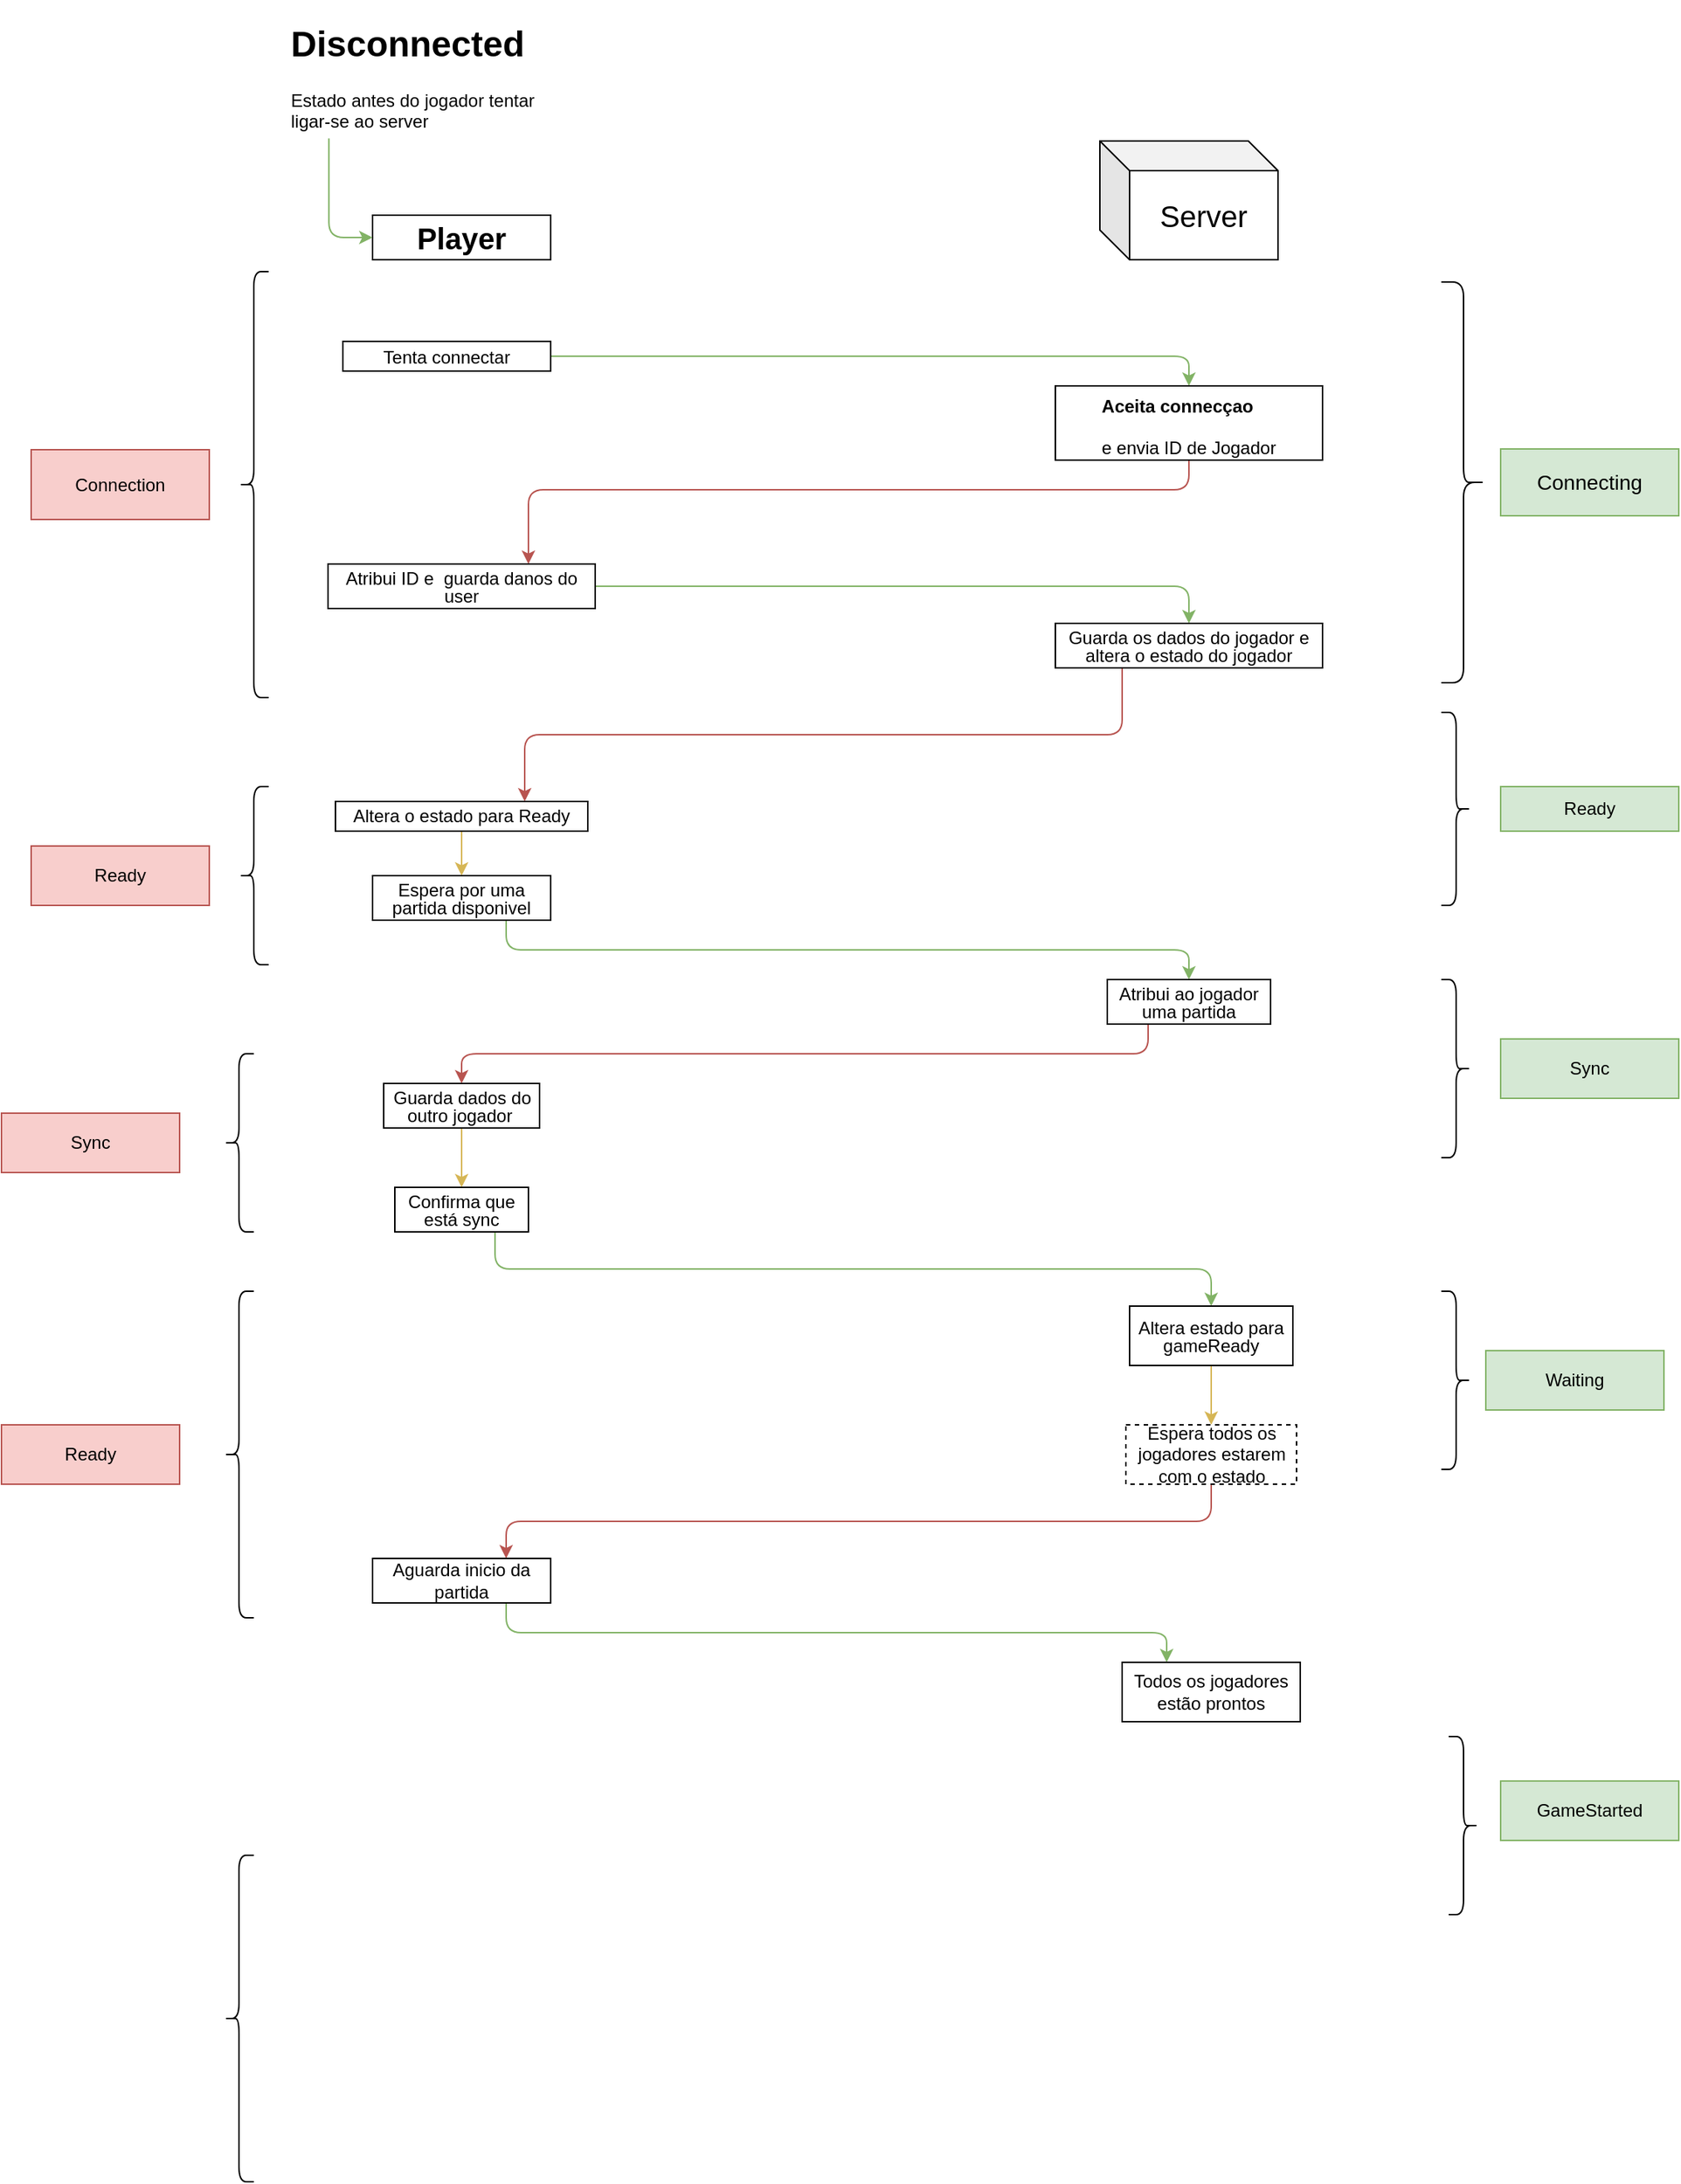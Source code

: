 <mxfile version="12.3.3" type="device" pages="1"><diagram id="H4umRGml-9KS5dUQVpGU" name="mainDiagram"><mxGraphModel dx="2235" dy="842" grid="1" gridSize="10" guides="1" tooltips="1" connect="1" arrows="1" fold="1" page="1" pageScale="1" pageWidth="827" pageHeight="1169" background="none" math="0" shadow="0"><root><mxCell id="0"/><mxCell id="1" parent="0"/><mxCell id="4ZbarRC7wFCmAYLkcdCs-1" value="&lt;h1&gt;&lt;b&gt;&lt;font style=&quot;font-size: 20px&quot;&gt;Player&lt;/font&gt;&lt;/b&gt;&lt;/h1&gt;" style="rounded=0;whiteSpace=wrap;html=1;" parent="1" vertex="1"><mxGeometry x="80" y="175" width="120" height="30" as="geometry"/></mxCell><mxCell id="4ZbarRC7wFCmAYLkcdCs-3" style="edgeStyle=orthogonalEdgeStyle;rounded=1;orthogonalLoop=1;jettySize=auto;html=1;strokeWidth=1;fillColor=#d5e8d4;strokeColor=#82b366;entryX=0;entryY=0.5;entryDx=0;entryDy=0;exitX=0.161;exitY=1.041;exitDx=0;exitDy=0;exitPerimeter=0;" parent="1" source="4ZbarRC7wFCmAYLkcdCs-8" target="4ZbarRC7wFCmAYLkcdCs-1" edge="1"><mxGeometry relative="1" as="geometry"><mxPoint x="50" y="120" as="sourcePoint"/><mxPoint x="430" y="110" as="targetPoint"/></mxGeometry></mxCell><mxCell id="4ZbarRC7wFCmAYLkcdCs-6" value="&lt;p&gt;&lt;font style=&quot;font-size: 20px&quot;&gt;Server&lt;/font&gt;&lt;/p&gt;" style="shape=cube;whiteSpace=wrap;html=1;boundedLbl=1;backgroundOutline=1;darkOpacity=0.05;darkOpacity2=0.1;" parent="1" vertex="1"><mxGeometry x="570" y="125" width="120" height="80" as="geometry"/></mxCell><mxCell id="4ZbarRC7wFCmAYLkcdCs-8" value="&lt;h1&gt;Disconnected&lt;/h1&gt;&lt;p&gt;Estado antes do jogador tentar ligar-se ao server&lt;/p&gt;" style="text;html=1;strokeColor=none;fillColor=none;spacing=5;spacingTop=-20;whiteSpace=wrap;overflow=hidden;rounded=0;" parent="1" vertex="1"><mxGeometry x="20" y="40" width="190" height="80" as="geometry"/></mxCell><mxCell id="4ZbarRC7wFCmAYLkcdCs-11" style="edgeStyle=orthogonalEdgeStyle;rounded=1;orthogonalLoop=1;jettySize=auto;html=1;strokeWidth=1;entryX=0.5;entryY=0;entryDx=0;entryDy=0;fillColor=#d5e8d4;strokeColor=#82b366;" parent="1" source="4ZbarRC7wFCmAYLkcdCs-10" target="4ZbarRC7wFCmAYLkcdCs-12" edge="1"><mxGeometry relative="1" as="geometry"><mxPoint x="640" y="270" as="targetPoint"/></mxGeometry></mxCell><mxCell id="4ZbarRC7wFCmAYLkcdCs-10" value="&lt;h3&gt;&lt;font style=&quot;font-weight: normal ; font-size: 12px&quot;&gt;Tenta connectar&lt;/font&gt;&lt;/h3&gt;" style="text;html=1;strokeColor=#000000;fillColor=none;align=center;verticalAlign=middle;whiteSpace=wrap;rounded=0;fontFamily=Helvetica;fontColor=#000000;" parent="1" vertex="1"><mxGeometry x="60" y="260" width="140" height="20" as="geometry"/></mxCell><mxCell id="4ZbarRC7wFCmAYLkcdCs-15" style="edgeStyle=orthogonalEdgeStyle;rounded=1;orthogonalLoop=1;jettySize=auto;html=1;entryX=0.75;entryY=0;entryDx=0;entryDy=0;strokeWidth=1;fillColor=#f8cecc;strokeColor=#b85450;" parent="1" source="4ZbarRC7wFCmAYLkcdCs-12" target="4ZbarRC7wFCmAYLkcdCs-14" edge="1"><mxGeometry relative="1" as="geometry"><Array as="points"><mxPoint x="630" y="360"/><mxPoint x="185" y="360"/></Array></mxGeometry></mxCell><mxCell id="4ZbarRC7wFCmAYLkcdCs-12" value="&lt;p style=&quot;line-height: 60%&quot;&gt;&lt;/p&gt;&lt;h4 style=&quot;text-align: justify&quot;&gt;Aceita connecçao&lt;/h4&gt;&lt;div style=&quot;text-align: justify ; line-height: 90%&quot;&gt;e envia ID de Jogador&lt;/div&gt;&lt;p&gt;&lt;/p&gt;" style="text;html=1;strokeColor=#000000;fillColor=none;align=center;verticalAlign=middle;whiteSpace=wrap;rounded=0;" parent="1" vertex="1"><mxGeometry x="540" y="290" width="180" height="50" as="geometry"/></mxCell><mxCell id="4ZbarRC7wFCmAYLkcdCs-25" style="edgeStyle=orthogonalEdgeStyle;rounded=1;orthogonalLoop=1;jettySize=auto;html=1;entryX=0.5;entryY=0;entryDx=0;entryDy=0;strokeWidth=1;fontFamily=Helvetica;fontColor=#000000;fillColor=#d5e8d4;strokeColor=#82b366;" parent="1" source="4ZbarRC7wFCmAYLkcdCs-14" target="4ZbarRC7wFCmAYLkcdCs-24" edge="1"><mxGeometry relative="1" as="geometry"/></mxCell><mxCell id="4ZbarRC7wFCmAYLkcdCs-14" value="&lt;p style=&quot;line-height: 100%&quot;&gt;Atribui ID e&amp;nbsp; guarda danos do user&lt;/p&gt;" style="text;html=1;strokeColor=#000000;fillColor=none;align=center;verticalAlign=middle;whiteSpace=wrap;rounded=0;" parent="1" vertex="1"><mxGeometry x="50" y="410" width="180" height="30" as="geometry"/></mxCell><mxCell id="4ZbarRC7wFCmAYLkcdCs-31" style="edgeStyle=orthogonalEdgeStyle;rounded=1;orthogonalLoop=1;jettySize=auto;html=1;entryX=0.75;entryY=0;entryDx=0;entryDy=0;strokeWidth=1;fontFamily=Helvetica;fontColor=#000000;exitX=0.25;exitY=1;exitDx=0;exitDy=0;fillColor=#f8cecc;strokeColor=#b85450;" parent="1" source="4ZbarRC7wFCmAYLkcdCs-24" target="4ZbarRC7wFCmAYLkcdCs-30" edge="1"><mxGeometry relative="1" as="geometry"/></mxCell><mxCell id="4ZbarRC7wFCmAYLkcdCs-24" value="&lt;p style=&quot;line-height: 100%&quot;&gt;Guarda os dados do jogador e altera o estado do jogador&lt;/p&gt;" style="text;html=1;strokeColor=#000000;fillColor=none;align=center;verticalAlign=middle;whiteSpace=wrap;rounded=0;fontFamily=Helvetica;fontColor=#000000;" parent="1" vertex="1"><mxGeometry x="540" y="450" width="180" height="30" as="geometry"/></mxCell><mxCell id="4ZbarRC7wFCmAYLkcdCs-26" value="" style="shape=curlyBracket;whiteSpace=wrap;html=1;rounded=1;strokeColor=#000000;fontFamily=Helvetica;fontColor=#000000;direction=west;" parent="1" vertex="1"><mxGeometry x="800" y="220" width="30" height="270" as="geometry"/></mxCell><mxCell id="4ZbarRC7wFCmAYLkcdCs-27" value="&lt;h3&gt;&lt;span style=&quot;font-weight: normal&quot;&gt;Connecting&lt;/span&gt;&lt;/h3&gt;" style="rounded=0;whiteSpace=wrap;html=1;strokeColor=#82b366;fontFamily=Helvetica;fillColor=#d5e8d4;" parent="1" vertex="1"><mxGeometry x="840" y="332.5" width="120" height="45" as="geometry"/></mxCell><mxCell id="4ZbarRC7wFCmAYLkcdCs-28" value="" style="shape=curlyBracket;whiteSpace=wrap;html=1;rounded=1;strokeColor=#000000;fontFamily=Helvetica;fontColor=#000000;direction=west;" parent="1" vertex="1"><mxGeometry x="800" y="510" width="20" height="130" as="geometry"/></mxCell><mxCell id="4ZbarRC7wFCmAYLkcdCs-29" value="&lt;p&gt;Ready&lt;/p&gt;" style="rounded=0;whiteSpace=wrap;html=1;strokeColor=#82b366;fontFamily=Helvetica;fillColor=#d5e8d4;" parent="1" vertex="1"><mxGeometry x="840" y="560" width="120" height="30" as="geometry"/></mxCell><mxCell id="4ZbarRC7wFCmAYLkcdCs-37" style="edgeStyle=orthogonalEdgeStyle;rounded=1;orthogonalLoop=1;jettySize=auto;html=1;strokeWidth=1;fontFamily=Helvetica;fontColor=#000000;fillColor=#fff2cc;strokeColor=#d6b656;" parent="1" source="4ZbarRC7wFCmAYLkcdCs-30" target="4ZbarRC7wFCmAYLkcdCs-36" edge="1"><mxGeometry relative="1" as="geometry"/></mxCell><mxCell id="4ZbarRC7wFCmAYLkcdCs-30" value="Altera o estado para Ready" style="text;html=1;strokeColor=#000000;fillColor=none;align=center;verticalAlign=middle;whiteSpace=wrap;rounded=0;fontFamily=Helvetica;fontColor=#000000;" parent="1" vertex="1"><mxGeometry x="55" y="570" width="170" height="20" as="geometry"/></mxCell><mxCell id="4ZbarRC7wFCmAYLkcdCs-32" value="" style="shape=curlyBracket;whiteSpace=wrap;html=1;rounded=1;strokeColor=#000000;fontFamily=Helvetica;fontColor=#000000;" parent="1" vertex="1"><mxGeometry x="-10" y="560" width="20" height="120" as="geometry"/></mxCell><mxCell id="4ZbarRC7wFCmAYLkcdCs-33" value="Ready" style="rounded=0;whiteSpace=wrap;html=1;strokeColor=#b85450;fontFamily=Helvetica;fillColor=#f8cecc;" parent="1" vertex="1"><mxGeometry x="-150" y="600" width="120" height="40" as="geometry"/></mxCell><mxCell id="4ZbarRC7wFCmAYLkcdCs-34" value="" style="shape=curlyBracket;whiteSpace=wrap;html=1;rounded=1;strokeColor=#000000;fontFamily=Helvetica;fontColor=#000000;" parent="1" vertex="1"><mxGeometry x="-10" y="213" width="20" height="287" as="geometry"/></mxCell><mxCell id="4ZbarRC7wFCmAYLkcdCs-35" value="Connection" style="rounded=0;whiteSpace=wrap;html=1;strokeColor=#b85450;fontFamily=Helvetica;fillColor=#f8cecc;" parent="1" vertex="1"><mxGeometry x="-150" y="333" width="120" height="47" as="geometry"/></mxCell><mxCell id="4ZbarRC7wFCmAYLkcdCs-39" style="edgeStyle=orthogonalEdgeStyle;rounded=1;orthogonalLoop=1;jettySize=auto;html=1;strokeWidth=1;fontFamily=Helvetica;fontColor=#000000;exitX=0.75;exitY=1;exitDx=0;exitDy=0;fillColor=#d5e8d4;strokeColor=#82b366;" parent="1" source="4ZbarRC7wFCmAYLkcdCs-36" target="4ZbarRC7wFCmAYLkcdCs-38" edge="1"><mxGeometry relative="1" as="geometry"/></mxCell><mxCell id="4ZbarRC7wFCmAYLkcdCs-36" value="&lt;p style=&quot;line-height: 100%&quot;&gt;Espera por uma partida disponivel&lt;/p&gt;" style="text;html=1;strokeColor=#000000;fillColor=none;align=center;verticalAlign=middle;whiteSpace=wrap;rounded=0;fontFamily=Helvetica;fontColor=#000000;" parent="1" vertex="1"><mxGeometry x="80" y="620" width="120" height="30" as="geometry"/></mxCell><mxCell id="4ZbarRC7wFCmAYLkcdCs-43" style="edgeStyle=orthogonalEdgeStyle;rounded=1;orthogonalLoop=1;jettySize=auto;html=1;strokeWidth=1;fontFamily=Helvetica;fontColor=#000000;exitX=0.25;exitY=1;exitDx=0;exitDy=0;fillColor=#f8cecc;strokeColor=#b85450;" parent="1" source="4ZbarRC7wFCmAYLkcdCs-38" target="4ZbarRC7wFCmAYLkcdCs-42" edge="1"><mxGeometry relative="1" as="geometry"/></mxCell><mxCell id="4ZbarRC7wFCmAYLkcdCs-38" value="&lt;p style=&quot;line-height: 100%&quot;&gt;Atribui ao jogador uma partida&lt;/p&gt;" style="text;html=1;strokeColor=#000000;fillColor=none;align=center;verticalAlign=middle;whiteSpace=wrap;rounded=0;fontFamily=Helvetica;fontColor=#000000;" parent="1" vertex="1"><mxGeometry x="575" y="690" width="110" height="30" as="geometry"/></mxCell><mxCell id="4ZbarRC7wFCmAYLkcdCs-40" value="" style="shape=curlyBracket;whiteSpace=wrap;html=1;rounded=1;strokeColor=#000000;fontFamily=Helvetica;fontColor=#000000;direction=west;" parent="1" vertex="1"><mxGeometry x="800" y="690" width="20" height="120" as="geometry"/></mxCell><mxCell id="4ZbarRC7wFCmAYLkcdCs-41" value="Sync" style="rounded=0;whiteSpace=wrap;html=1;strokeColor=#82b366;fontFamily=Helvetica;fillColor=#d5e8d4;" parent="1" vertex="1"><mxGeometry x="840" y="730" width="120" height="40" as="geometry"/></mxCell><mxCell id="4ZbarRC7wFCmAYLkcdCs-50" style="edgeStyle=orthogonalEdgeStyle;rounded=1;orthogonalLoop=1;jettySize=auto;html=1;entryX=0.5;entryY=0;entryDx=0;entryDy=0;strokeWidth=1;fontFamily=Helvetica;fontColor=#000000;fillColor=#fff2cc;strokeColor=#d6b656;" parent="1" source="4ZbarRC7wFCmAYLkcdCs-42" target="4ZbarRC7wFCmAYLkcdCs-47" edge="1"><mxGeometry relative="1" as="geometry"/></mxCell><mxCell id="4ZbarRC7wFCmAYLkcdCs-42" value="&lt;p style=&quot;line-height: 100%&quot;&gt;Guarda dados do outro jogador&amp;nbsp;&lt;/p&gt;" style="text;html=1;strokeColor=#000000;fillColor=none;align=center;verticalAlign=middle;whiteSpace=wrap;rounded=0;fontFamily=Helvetica;fontColor=#000000;" parent="1" vertex="1"><mxGeometry x="87.5" y="760" width="105" height="30" as="geometry"/></mxCell><mxCell id="4ZbarRC7wFCmAYLkcdCs-44" value="" style="shape=curlyBracket;whiteSpace=wrap;html=1;rounded=1;strokeColor=#000000;fontFamily=Helvetica;fontColor=#000000;" parent="1" vertex="1"><mxGeometry x="-20" y="740" width="20" height="120" as="geometry"/></mxCell><mxCell id="4ZbarRC7wFCmAYLkcdCs-45" value="Sync" style="rounded=0;whiteSpace=wrap;html=1;strokeColor=#b85450;fontFamily=Helvetica;fillColor=#f8cecc;" parent="1" vertex="1"><mxGeometry x="-170" y="780" width="120" height="40" as="geometry"/></mxCell><mxCell id="4ZbarRC7wFCmAYLkcdCs-52" style="edgeStyle=orthogonalEdgeStyle;rounded=1;orthogonalLoop=1;jettySize=auto;html=1;strokeWidth=1;fontFamily=Helvetica;fontColor=#000000;exitX=0.75;exitY=1;exitDx=0;exitDy=0;fillColor=#d5e8d4;strokeColor=#82b366;" parent="1" source="4ZbarRC7wFCmAYLkcdCs-47" target="4ZbarRC7wFCmAYLkcdCs-51" edge="1"><mxGeometry relative="1" as="geometry"/></mxCell><mxCell id="4ZbarRC7wFCmAYLkcdCs-47" value="&lt;p style=&quot;line-height: 100%&quot;&gt;Confirma que está sync&lt;/p&gt;" style="text;html=1;strokeColor=#000000;fillColor=none;align=center;verticalAlign=middle;whiteSpace=wrap;rounded=0;fontFamily=Helvetica;fontColor=#000000;" parent="1" vertex="1"><mxGeometry x="95" y="830" width="90" height="30" as="geometry"/></mxCell><mxCell id="8R-sR7ud8X6aEGYQ_Qe0-2" style="edgeStyle=orthogonalEdgeStyle;rounded=0;orthogonalLoop=1;jettySize=auto;html=1;exitX=0.5;exitY=1;exitDx=0;exitDy=0;fillColor=#fff2cc;strokeColor=#d6b656;" parent="1" source="4ZbarRC7wFCmAYLkcdCs-51" target="8R-sR7ud8X6aEGYQ_Qe0-1" edge="1"><mxGeometry relative="1" as="geometry"/></mxCell><mxCell id="4ZbarRC7wFCmAYLkcdCs-51" value="&lt;p style=&quot;line-height: 100%&quot;&gt;Altera estado para gameReady&lt;/p&gt;" style="text;html=1;strokeColor=#000000;fillColor=none;align=center;verticalAlign=middle;whiteSpace=wrap;rounded=0;fontFamily=Helvetica;fontColor=#000000;" parent="1" vertex="1"><mxGeometry x="590" y="910" width="110" height="40" as="geometry"/></mxCell><mxCell id="8R-sR7ud8X6aEGYQ_Qe0-6" style="edgeStyle=orthogonalEdgeStyle;rounded=1;orthogonalLoop=1;jettySize=auto;html=1;exitX=0.5;exitY=1;exitDx=0;exitDy=0;entryX=0.75;entryY=0;entryDx=0;entryDy=0;fillColor=#f8cecc;strokeColor=#b85450;" parent="1" source="8R-sR7ud8X6aEGYQ_Qe0-1" target="8R-sR7ud8X6aEGYQ_Qe0-5" edge="1"><mxGeometry relative="1" as="geometry"/></mxCell><mxCell id="8R-sR7ud8X6aEGYQ_Qe0-1" value="Espera todos os jogadores estarem com o estado" style="rounded=0;whiteSpace=wrap;html=1;dashed=1;fillColor=none;" parent="1" vertex="1"><mxGeometry x="587.5" y="990" width="115" height="40" as="geometry"/></mxCell><mxCell id="8R-sR7ud8X6aEGYQ_Qe0-3" value="" style="shape=curlyBracket;whiteSpace=wrap;html=1;rounded=1;direction=west;" parent="1" vertex="1"><mxGeometry x="800" y="900" width="20" height="120" as="geometry"/></mxCell><mxCell id="8R-sR7ud8X6aEGYQ_Qe0-4" value="Waiting" style="rounded=0;whiteSpace=wrap;html=1;strokeColor=#82b366;fontFamily=Helvetica;fillColor=#d5e8d4;" parent="1" vertex="1"><mxGeometry x="830" y="940" width="120" height="40" as="geometry"/></mxCell><mxCell id="8R-sR7ud8X6aEGYQ_Qe0-10" style="edgeStyle=orthogonalEdgeStyle;rounded=1;orthogonalLoop=1;jettySize=auto;html=1;exitX=0.75;exitY=1;exitDx=0;exitDy=0;entryX=0.25;entryY=0;entryDx=0;entryDy=0;fillColor=#d5e8d4;strokeColor=#82b366;" parent="1" source="8R-sR7ud8X6aEGYQ_Qe0-5" target="8R-sR7ud8X6aEGYQ_Qe0-7" edge="1"><mxGeometry relative="1" as="geometry"/></mxCell><mxCell id="8R-sR7ud8X6aEGYQ_Qe0-5" value="Aguarda inicio da partida" style="rounded=0;whiteSpace=wrap;html=1;fillColor=none;" parent="1" vertex="1"><mxGeometry x="80" y="1080" width="120" height="30" as="geometry"/></mxCell><mxCell id="8R-sR7ud8X6aEGYQ_Qe0-7" value="Todos os jogadores estão prontos" style="rounded=0;whiteSpace=wrap;html=1;fillColor=none;" parent="1" vertex="1"><mxGeometry x="585" y="1150" width="120" height="40" as="geometry"/></mxCell><mxCell id="8R-sR7ud8X6aEGYQ_Qe0-8" value="" style="shape=curlyBracket;whiteSpace=wrap;html=1;rounded=1;strokeColor=#000000;fontFamily=Helvetica;fontColor=#000000;" parent="1" vertex="1"><mxGeometry x="-20" y="900" width="20" height="220" as="geometry"/></mxCell><mxCell id="8R-sR7ud8X6aEGYQ_Qe0-9" value="Ready" style="rounded=0;whiteSpace=wrap;html=1;strokeColor=#b85450;fontFamily=Helvetica;fillColor=#f8cecc;" parent="1" vertex="1"><mxGeometry x="-170" y="990" width="120" height="40" as="geometry"/></mxCell><mxCell id="8R-sR7ud8X6aEGYQ_Qe0-11" value="" style="shape=curlyBracket;whiteSpace=wrap;html=1;rounded=1;direction=west;" parent="1" vertex="1"><mxGeometry x="805" y="1200" width="20" height="120" as="geometry"/></mxCell><mxCell id="8R-sR7ud8X6aEGYQ_Qe0-12" value="GameStarted" style="rounded=0;whiteSpace=wrap;html=1;strokeColor=#82b366;fontFamily=Helvetica;fillColor=#d5e8d4;" parent="1" vertex="1"><mxGeometry x="840" y="1230" width="120" height="40" as="geometry"/></mxCell><mxCell id="8R-sR7ud8X6aEGYQ_Qe0-13" value="" style="shape=curlyBracket;whiteSpace=wrap;html=1;rounded=1;strokeColor=#000000;fontFamily=Helvetica;fontColor=#000000;" parent="1" vertex="1"><mxGeometry x="-20" y="1280" width="20" height="220" as="geometry"/></mxCell></root></mxGraphModel></diagram></mxfile>